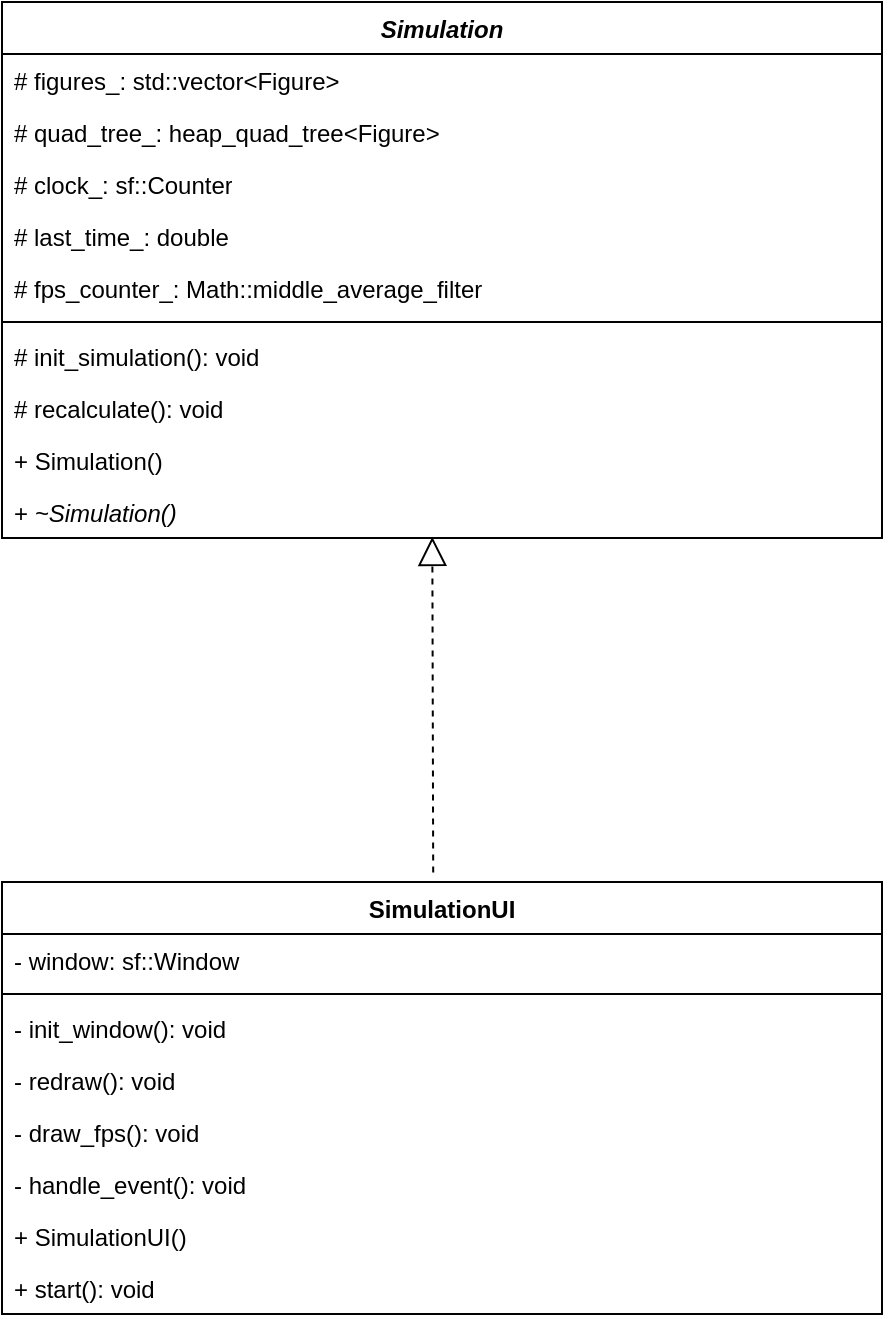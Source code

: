 <mxfile version="21.1.1" type="device">
  <diagram name="Page-1" id="UJRYO1_6vTV9VIauJ9Q4">
    <mxGraphModel dx="2263" dy="795" grid="1" gridSize="10" guides="1" tooltips="1" connect="1" arrows="1" fold="1" page="1" pageScale="1" pageWidth="827" pageHeight="1169" math="0" shadow="0">
      <root>
        <mxCell id="0" />
        <mxCell id="1" parent="0" />
        <mxCell id="QNR-yJCA4MaJLPURuo5s-31" value="" style="group" parent="1" vertex="1" connectable="0">
          <mxGeometry x="-230" y="50" width="440" height="656" as="geometry" />
        </mxCell>
        <mxCell id="QNR-yJCA4MaJLPURuo5s-1" value="&lt;i&gt;Simulation&lt;/i&gt;" style="swimlane;fontStyle=1;align=center;verticalAlign=top;childLayout=stackLayout;horizontal=1;startSize=26;horizontalStack=0;resizeParent=1;resizeParentMax=0;resizeLast=0;collapsible=1;marginBottom=0;whiteSpace=wrap;html=1;" parent="QNR-yJCA4MaJLPURuo5s-31" vertex="1">
          <mxGeometry width="440.0" height="268" as="geometry" />
        </mxCell>
        <mxCell id="QNR-yJCA4MaJLPURuo5s-3" value="# figures_: std::vector&amp;lt;Figure&amp;gt;" style="text;strokeColor=none;fillColor=none;align=left;verticalAlign=top;spacingLeft=4;spacingRight=4;overflow=hidden;rotatable=0;points=[[0,0.5],[1,0.5]];portConstraint=eastwest;whiteSpace=wrap;html=1;" parent="QNR-yJCA4MaJLPURuo5s-1" vertex="1">
          <mxGeometry y="26" width="440.0" height="26" as="geometry" />
        </mxCell>
        <mxCell id="QNR-yJCA4MaJLPURuo5s-12" value="# quad_tree_: heap_quad_tree&amp;lt;Figure&amp;gt;" style="text;strokeColor=none;fillColor=none;align=left;verticalAlign=top;spacingLeft=4;spacingRight=4;overflow=hidden;rotatable=0;points=[[0,0.5],[1,0.5]];portConstraint=eastwest;whiteSpace=wrap;html=1;" parent="QNR-yJCA4MaJLPURuo5s-1" vertex="1">
          <mxGeometry y="52" width="440.0" height="26" as="geometry" />
        </mxCell>
        <mxCell id="QNR-yJCA4MaJLPURuo5s-11" value="# clock_: sf::Counter" style="text;strokeColor=none;fillColor=none;align=left;verticalAlign=top;spacingLeft=4;spacingRight=4;overflow=hidden;rotatable=0;points=[[0,0.5],[1,0.5]];portConstraint=eastwest;whiteSpace=wrap;html=1;" parent="QNR-yJCA4MaJLPURuo5s-1" vertex="1">
          <mxGeometry y="78" width="440.0" height="26" as="geometry" />
        </mxCell>
        <mxCell id="QNR-yJCA4MaJLPURuo5s-4" value="# last_time_: double" style="text;strokeColor=none;fillColor=none;align=left;verticalAlign=top;spacingLeft=4;spacingRight=4;overflow=hidden;rotatable=0;points=[[0,0.5],[1,0.5]];portConstraint=eastwest;whiteSpace=wrap;html=1;" parent="QNR-yJCA4MaJLPURuo5s-1" vertex="1">
          <mxGeometry y="104" width="440.0" height="26" as="geometry" />
        </mxCell>
        <mxCell id="QNR-yJCA4MaJLPURuo5s-5" value="# fps_counter_:&amp;nbsp;Math::middle_average_filter" style="text;strokeColor=none;fillColor=none;align=left;verticalAlign=top;spacingLeft=4;spacingRight=4;overflow=hidden;rotatable=0;points=[[0,0.5],[1,0.5]];portConstraint=eastwest;whiteSpace=wrap;html=1;" parent="QNR-yJCA4MaJLPURuo5s-1" vertex="1">
          <mxGeometry y="130" width="440.0" height="26" as="geometry" />
        </mxCell>
        <mxCell id="QNR-yJCA4MaJLPURuo5s-2" value="" style="line;strokeWidth=1;fillColor=none;align=left;verticalAlign=middle;spacingTop=-1;spacingLeft=3;spacingRight=3;rotatable=0;labelPosition=right;points=[];portConstraint=eastwest;strokeColor=inherit;" parent="QNR-yJCA4MaJLPURuo5s-1" vertex="1">
          <mxGeometry y="156" width="440.0" height="8" as="geometry" />
        </mxCell>
        <mxCell id="QNR-yJCA4MaJLPURuo5s-8" value="# init_simulation(): void" style="text;strokeColor=none;fillColor=none;align=left;verticalAlign=top;spacingLeft=4;spacingRight=4;overflow=hidden;rotatable=0;points=[[0,0.5],[1,0.5]];portConstraint=eastwest;whiteSpace=wrap;html=1;" parent="QNR-yJCA4MaJLPURuo5s-1" vertex="1">
          <mxGeometry y="164" width="440.0" height="26" as="geometry" />
        </mxCell>
        <mxCell id="QNR-yJCA4MaJLPURuo5s-19" value="# recalculate(): void" style="text;strokeColor=none;fillColor=none;align=left;verticalAlign=top;spacingLeft=4;spacingRight=4;overflow=hidden;rotatable=0;points=[[0,0.5],[1,0.5]];portConstraint=eastwest;whiteSpace=wrap;html=1;" parent="QNR-yJCA4MaJLPURuo5s-1" vertex="1">
          <mxGeometry y="190" width="440.0" height="26" as="geometry" />
        </mxCell>
        <mxCell id="QNR-yJCA4MaJLPURuo5s-18" value="+ Simulation()" style="text;strokeColor=none;fillColor=none;align=left;verticalAlign=top;spacingLeft=4;spacingRight=4;overflow=hidden;rotatable=0;points=[[0,0.5],[1,0.5]];portConstraint=eastwest;whiteSpace=wrap;html=1;" parent="QNR-yJCA4MaJLPURuo5s-1" vertex="1">
          <mxGeometry y="216" width="440.0" height="26" as="geometry" />
        </mxCell>
        <mxCell id="QNR-yJCA4MaJLPURuo5s-23" value="+ &lt;i&gt;~Simulation()&lt;/i&gt;" style="text;strokeColor=none;fillColor=none;align=left;verticalAlign=top;spacingLeft=4;spacingRight=4;overflow=hidden;rotatable=0;points=[[0,0.5],[1,0.5]];portConstraint=eastwest;whiteSpace=wrap;html=1;" parent="QNR-yJCA4MaJLPURuo5s-1" vertex="1">
          <mxGeometry y="242" width="440.0" height="26" as="geometry" />
        </mxCell>
        <mxCell id="QNR-yJCA4MaJLPURuo5s-6" value="SimulationUI" style="swimlane;fontStyle=1;align=center;verticalAlign=top;childLayout=stackLayout;horizontal=1;startSize=26;horizontalStack=0;resizeParent=1;resizeParentMax=0;resizeLast=0;collapsible=1;marginBottom=0;whiteSpace=wrap;html=1;" parent="QNR-yJCA4MaJLPURuo5s-31" vertex="1">
          <mxGeometry y="440" width="440.0" height="216" as="geometry" />
        </mxCell>
        <mxCell id="QNR-yJCA4MaJLPURuo5s-9" value="- window: sf::Window" style="text;strokeColor=none;fillColor=none;align=left;verticalAlign=top;spacingLeft=4;spacingRight=4;overflow=hidden;rotatable=0;points=[[0,0.5],[1,0.5]];portConstraint=eastwest;whiteSpace=wrap;html=1;" parent="QNR-yJCA4MaJLPURuo5s-6" vertex="1">
          <mxGeometry y="26" width="440.0" height="26" as="geometry" />
        </mxCell>
        <mxCell id="QNR-yJCA4MaJLPURuo5s-7" value="" style="line;strokeWidth=1;fillColor=none;align=left;verticalAlign=middle;spacingTop=-1;spacingLeft=3;spacingRight=3;rotatable=0;labelPosition=right;points=[];portConstraint=eastwest;strokeColor=inherit;" parent="QNR-yJCA4MaJLPURuo5s-6" vertex="1">
          <mxGeometry y="52" width="440.0" height="8" as="geometry" />
        </mxCell>
        <mxCell id="QNR-yJCA4MaJLPURuo5s-10" value="- init_window(): void" style="text;strokeColor=none;fillColor=none;align=left;verticalAlign=top;spacingLeft=4;spacingRight=4;overflow=hidden;rotatable=0;points=[[0,0.5],[1,0.5]];portConstraint=eastwest;whiteSpace=wrap;html=1;" parent="QNR-yJCA4MaJLPURuo5s-6" vertex="1">
          <mxGeometry y="60" width="440.0" height="26" as="geometry" />
        </mxCell>
        <mxCell id="QNR-yJCA4MaJLPURuo5s-26" value="- redraw(): void" style="text;strokeColor=none;fillColor=none;align=left;verticalAlign=top;spacingLeft=4;spacingRight=4;overflow=hidden;rotatable=0;points=[[0,0.5],[1,0.5]];portConstraint=eastwest;whiteSpace=wrap;html=1;" parent="QNR-yJCA4MaJLPURuo5s-6" vertex="1">
          <mxGeometry y="86" width="440.0" height="26" as="geometry" />
        </mxCell>
        <mxCell id="QNR-yJCA4MaJLPURuo5s-27" value="- draw_fps(): void" style="text;strokeColor=none;fillColor=none;align=left;verticalAlign=top;spacingLeft=4;spacingRight=4;overflow=hidden;rotatable=0;points=[[0,0.5],[1,0.5]];portConstraint=eastwest;whiteSpace=wrap;html=1;" parent="QNR-yJCA4MaJLPURuo5s-6" vertex="1">
          <mxGeometry y="112" width="440.0" height="26" as="geometry" />
        </mxCell>
        <mxCell id="QNR-yJCA4MaJLPURuo5s-28" value="- handle_event(): void" style="text;strokeColor=none;fillColor=none;align=left;verticalAlign=top;spacingLeft=4;spacingRight=4;overflow=hidden;rotatable=0;points=[[0,0.5],[1,0.5]];portConstraint=eastwest;whiteSpace=wrap;html=1;" parent="QNR-yJCA4MaJLPURuo5s-6" vertex="1">
          <mxGeometry y="138" width="440.0" height="26" as="geometry" />
        </mxCell>
        <mxCell id="QNR-yJCA4MaJLPURuo5s-29" value="+ SimulationUI()" style="text;strokeColor=none;fillColor=none;align=left;verticalAlign=top;spacingLeft=4;spacingRight=4;overflow=hidden;rotatable=0;points=[[0,0.5],[1,0.5]];portConstraint=eastwest;whiteSpace=wrap;html=1;" parent="QNR-yJCA4MaJLPURuo5s-6" vertex="1">
          <mxGeometry y="164" width="440.0" height="26" as="geometry" />
        </mxCell>
        <mxCell id="QNR-yJCA4MaJLPURuo5s-30" value="+ start(): void" style="text;strokeColor=none;fillColor=none;align=left;verticalAlign=top;spacingLeft=4;spacingRight=4;overflow=hidden;rotatable=0;points=[[0,0.5],[1,0.5]];portConstraint=eastwest;whiteSpace=wrap;html=1;" parent="QNR-yJCA4MaJLPURuo5s-6" vertex="1">
          <mxGeometry y="190" width="440.0" height="26" as="geometry" />
        </mxCell>
        <mxCell id="QNR-yJCA4MaJLPURuo5s-24" value="" style="endArrow=block;dashed=1;endFill=0;endSize=12;html=1;rounded=0;exitX=0.49;exitY=-0.022;exitDx=0;exitDy=0;exitPerimeter=0;entryX=0.489;entryY=0.978;entryDx=0;entryDy=0;entryPerimeter=0;" parent="QNR-yJCA4MaJLPURuo5s-31" source="QNR-yJCA4MaJLPURuo5s-6" target="QNR-yJCA4MaJLPURuo5s-23" edge="1">
          <mxGeometry width="160" relative="1" as="geometry">
            <mxPoint x="214.884" y="395" as="sourcePoint" />
            <mxPoint x="214.884" y="270" as="targetPoint" />
          </mxGeometry>
        </mxCell>
      </root>
    </mxGraphModel>
  </diagram>
</mxfile>
